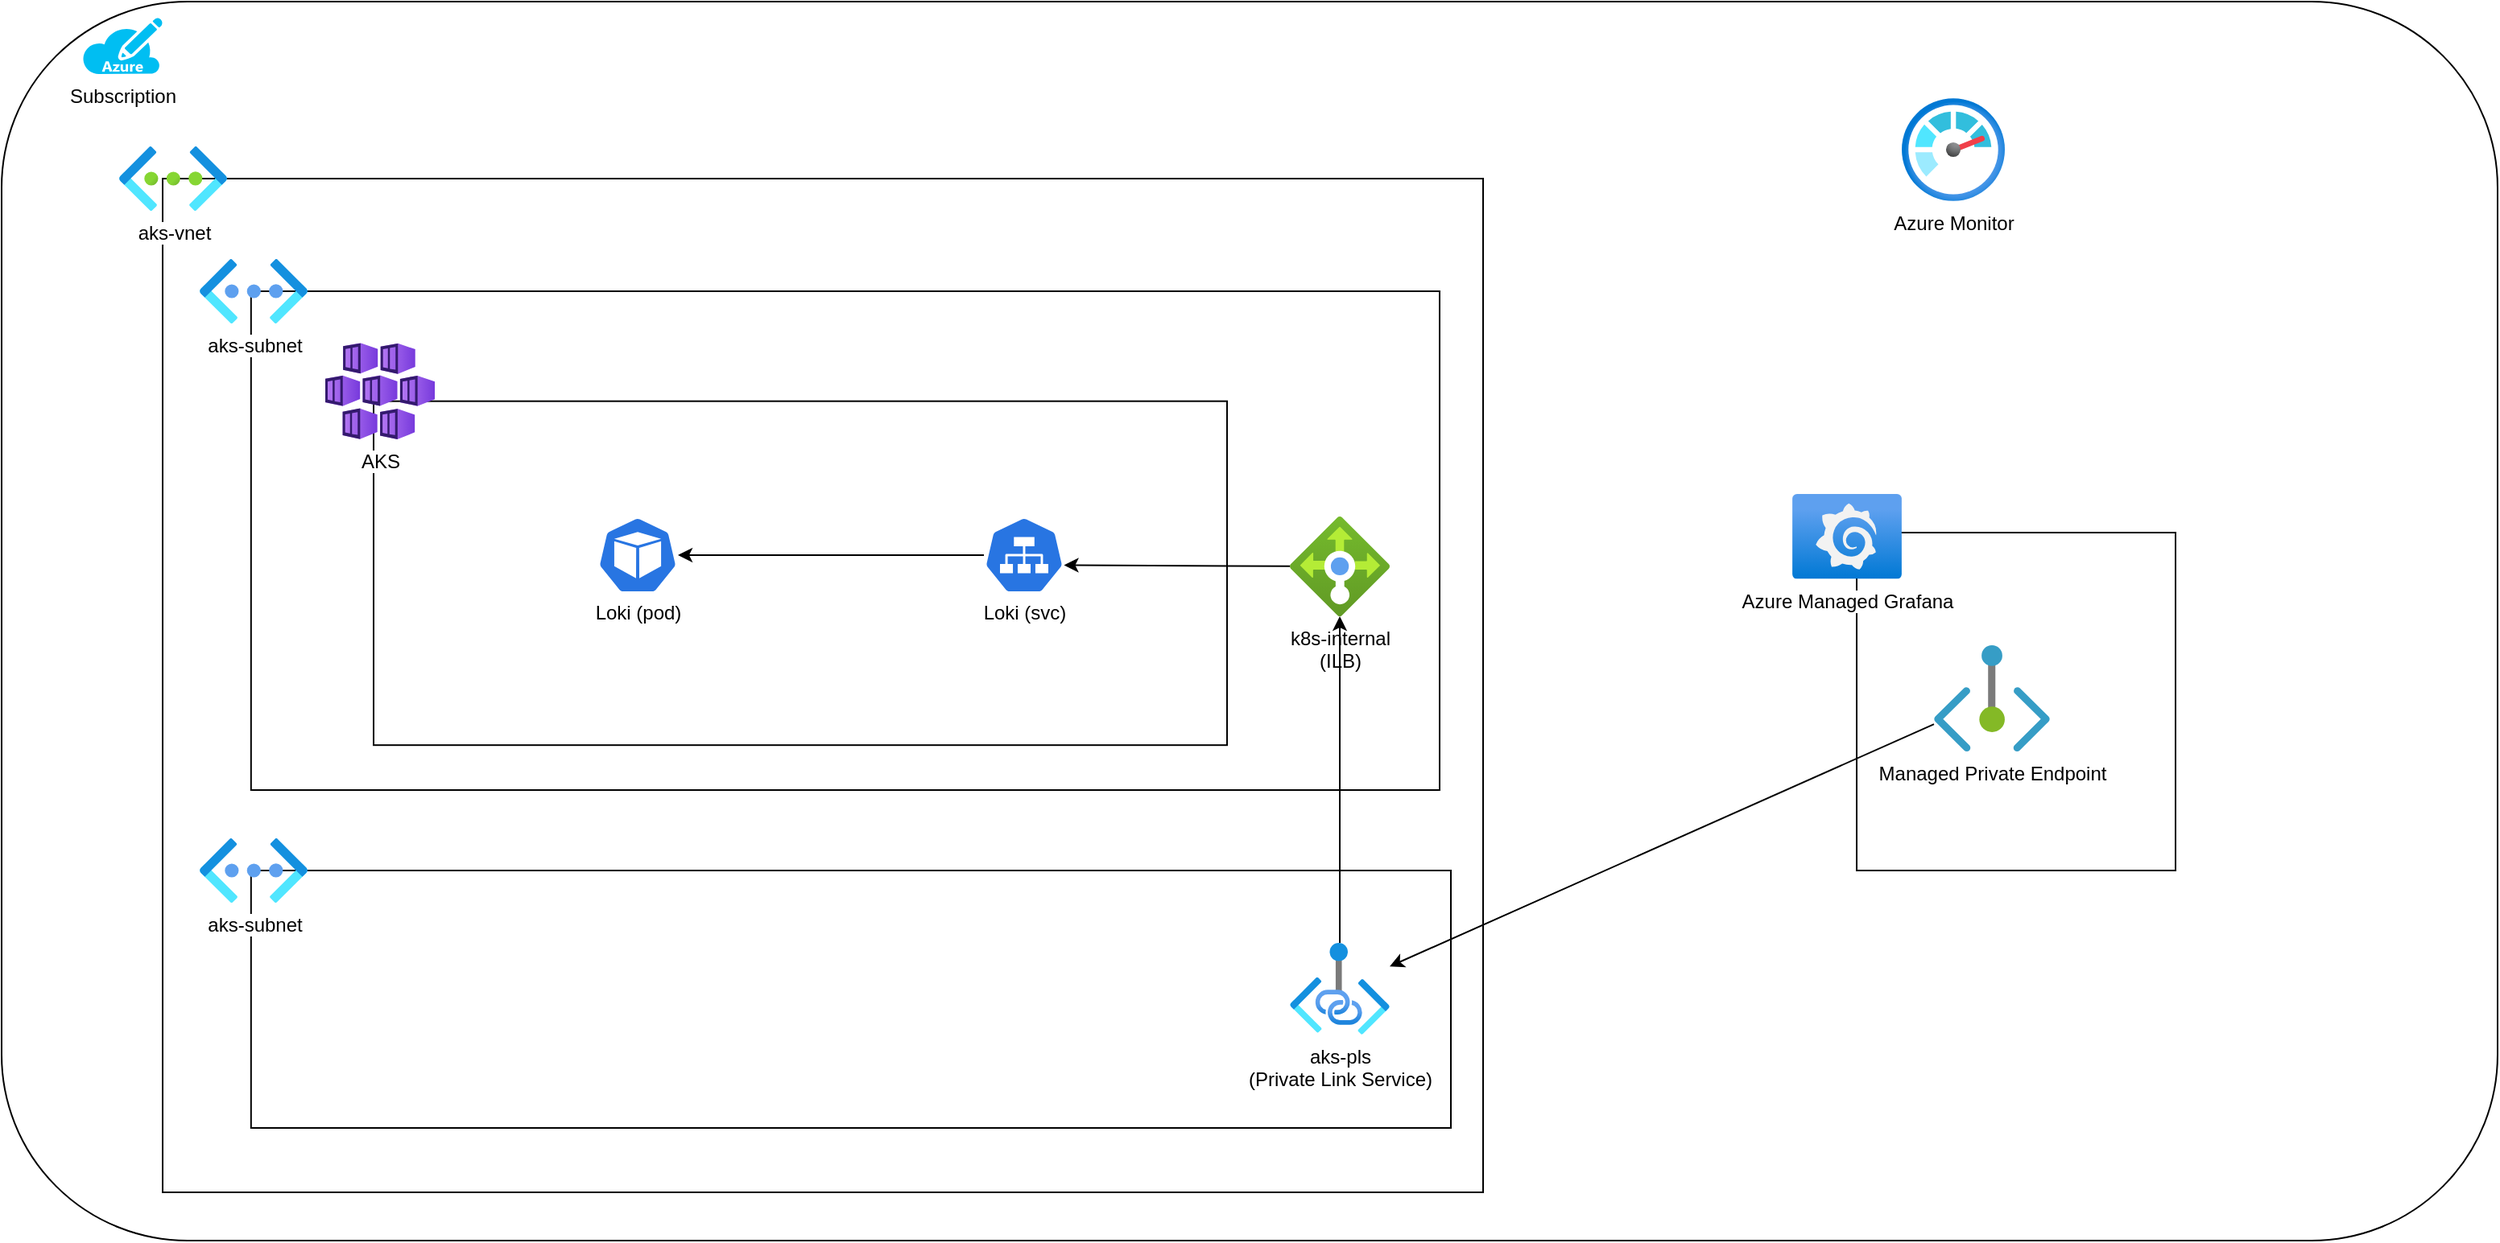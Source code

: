 <mxfile>
    <diagram id="8FS2FbvrPpp0F5J38_Xr" name="Page-1">
        <mxGraphModel dx="2218" dy="1378" grid="1" gridSize="10" guides="1" tooltips="1" connect="1" arrows="1" fold="1" page="1" pageScale="1" pageWidth="850" pageHeight="1100" math="0" shadow="0">
            <root>
                <mxCell id="0"/>
                <mxCell id="1" parent="0"/>
                <mxCell id="2" value="" style="rounded=1;whiteSpace=wrap;html=1;" vertex="1" parent="1">
                    <mxGeometry x="-720" y="680" width="1550" height="770" as="geometry"/>
                </mxCell>
                <mxCell id="3" value="Subscription" style="verticalLabelPosition=bottom;html=1;verticalAlign=top;align=center;strokeColor=none;fillColor=#00BEF2;shape=mxgraph.azure.azure_subscription;" vertex="1" parent="1">
                    <mxGeometry x="-670" y="690" width="50" height="35" as="geometry"/>
                </mxCell>
                <mxCell id="4" value="" style="whiteSpace=wrap;html=1;" vertex="1" parent="1">
                    <mxGeometry x="-620" y="790" width="820" height="630" as="geometry"/>
                </mxCell>
                <mxCell id="5" value="aks-vnet" style="aspect=fixed;html=1;points=[];align=center;image;fontSize=12;image=img/lib/azure2/networking/Virtual_Networks.svg;" vertex="1" parent="1">
                    <mxGeometry x="-647" y="770" width="67" height="40" as="geometry"/>
                </mxCell>
                <mxCell id="6" value="" style="group" vertex="1" connectable="0" parent="1">
                    <mxGeometry x="-597" y="880" width="770" height="290" as="geometry"/>
                </mxCell>
                <mxCell id="7" value="" style="whiteSpace=wrap;html=1;" vertex="1" parent="6">
                    <mxGeometry x="31.9" y="-20" width="738.1" height="310" as="geometry"/>
                </mxCell>
                <mxCell id="8" value="" style="group" vertex="1" connectable="0" parent="6">
                    <mxGeometry x="78" y="12.083" width="560" height="253.75" as="geometry"/>
                </mxCell>
                <mxCell id="9" value="" style="whiteSpace=wrap;html=1;" vertex="1" parent="8">
                    <mxGeometry x="30" y="36.25" width="530" height="213.75" as="geometry"/>
                </mxCell>
                <mxCell id="10" value="AKS" style="aspect=fixed;html=1;points=[];align=center;image;fontSize=12;image=img/lib/azure2/containers/Kubernetes_Services.svg;" vertex="1" parent="8">
                    <mxGeometry width="68" height="60" as="geometry"/>
                </mxCell>
                <mxCell id="13" value="&lt;br&gt;&lt;br&gt;&lt;br&gt;&lt;br&gt;&lt;br&gt;Loki (pod)" style="sketch=0;html=1;dashed=0;whitespace=wrap;fillColor=#2875E2;strokeColor=#ffffff;points=[[0.005,0.63,0],[0.1,0.2,0],[0.9,0.2,0],[0.5,0,0],[0.995,0.63,0],[0.72,0.99,0],[0.5,1,0],[0.28,0.99,0]];shape=mxgraph.kubernetes.icon;prIcon=pod" vertex="1" parent="8">
                    <mxGeometry x="169" y="107.917" width="50" height="48" as="geometry"/>
                </mxCell>
                <mxCell id="20" style="edgeStyle=none;html=1;" edge="1" parent="8" source="21" target="13">
                    <mxGeometry relative="1" as="geometry">
                        <mxPoint x="298.75" y="190.157" as="targetPoint"/>
                    </mxGeometry>
                </mxCell>
                <mxCell id="21" value="&lt;br&gt;&lt;br&gt;&lt;br&gt;&lt;br&gt;&lt;br&gt;Loki (svc)" style="sketch=0;html=1;dashed=0;whitespace=wrap;fillColor=#2875E2;strokeColor=#ffffff;points=[[0.005,0.63,0],[0.1,0.2,0],[0.9,0.2,0],[0.5,0,0],[0.995,0.63,0],[0.72,0.99,0],[0.5,1,0],[0.28,0.99,0]];shape=mxgraph.kubernetes.icon;prIcon=svc" vertex="1" parent="8">
                    <mxGeometry x="409" y="107.917" width="50" height="48" as="geometry"/>
                </mxCell>
                <mxCell id="24" value="k8s-internal&lt;br&gt;(ILB)" style="aspect=fixed;html=1;points=[];align=center;image;fontSize=12;image=img/lib/azure2/networking/Load_Balancers.svg;" vertex="1" parent="6">
                    <mxGeometry x="677" y="120" width="62" height="62" as="geometry"/>
                </mxCell>
                <mxCell id="23" style="edgeStyle=none;html=1;entryX=0.995;entryY=0.63;entryDx=0;entryDy=0;entryPerimeter=0;" edge="1" parent="6" source="24" target="21">
                    <mxGeometry relative="1" as="geometry">
                        <mxPoint x="566.75" y="190.24" as="targetPoint"/>
                    </mxGeometry>
                </mxCell>
                <mxCell id="22" value="aks-subnet" style="aspect=fixed;html=1;points=[];align=center;image;fontSize=12;image=img/lib/azure2/networking/Virtual_Networks_Classic.svg;" vertex="1" parent="1">
                    <mxGeometry x="-597" y="840" width="67" height="40" as="geometry"/>
                </mxCell>
                <mxCell id="34" value="" style="whiteSpace=wrap;html=1;" vertex="1" parent="1">
                    <mxGeometry x="-565.1" y="1220" width="745.1" height="160" as="geometry"/>
                </mxCell>
                <mxCell id="35" value="aks-subnet" style="aspect=fixed;html=1;points=[];align=center;image;fontSize=12;image=img/lib/azure2/networking/Virtual_Networks_Classic.svg;" vertex="1" parent="1">
                    <mxGeometry x="-597" y="1200" width="67" height="40" as="geometry"/>
                </mxCell>
                <mxCell id="28" value="aks-pls&lt;br&gt;(Private Link Service)" style="aspect=fixed;html=1;points=[];align=center;image;fontSize=12;image=img/lib/azure2/networking/Private_Link.svg;" vertex="1" parent="1">
                    <mxGeometry x="80" y="1265" width="62" height="56.83" as="geometry"/>
                </mxCell>
                <mxCell id="27" style="edgeStyle=none;html=1;" edge="1" parent="1" source="28" target="24">
                    <mxGeometry relative="1" as="geometry"/>
                </mxCell>
                <mxCell id="38" value="" style="rounded=0;whiteSpace=wrap;html=1;" vertex="1" parent="1">
                    <mxGeometry x="432" y="1010" width="198" height="210" as="geometry"/>
                </mxCell>
                <mxCell id="37" value="Managed Private Endpoint" style="aspect=fixed;html=1;points=[];align=center;image;fontSize=12;image=img/lib/azure2/networking/Private_Endpoint.svg;" vertex="1" parent="1">
                    <mxGeometry x="480" y="1080" width="72" height="66" as="geometry"/>
                </mxCell>
                <mxCell id="33" style="edgeStyle=none;html=1;" edge="1" parent="1" source="37" target="28">
                    <mxGeometry relative="1" as="geometry">
                        <mxPoint x="400" y="1160.098" as="sourcePoint"/>
                    </mxGeometry>
                </mxCell>
                <mxCell id="36" value="Azure Managed Grafana" style="aspect=fixed;html=1;points=[];align=center;image;fontSize=12;image=img/lib/azure2/other/Grafana.svg;" vertex="1" parent="1">
                    <mxGeometry x="392" y="986" width="68" height="52.8" as="geometry"/>
                </mxCell>
                <mxCell id="39" value="Azure Monitor" style="aspect=fixed;html=1;points=[];align=center;image;fontSize=12;image=img/lib/azure2/management_governance/Monitor.svg;" vertex="1" parent="1">
                    <mxGeometry x="460" y="740" width="64" height="64" as="geometry"/>
                </mxCell>
            </root>
        </mxGraphModel>
    </diagram>
</mxfile>